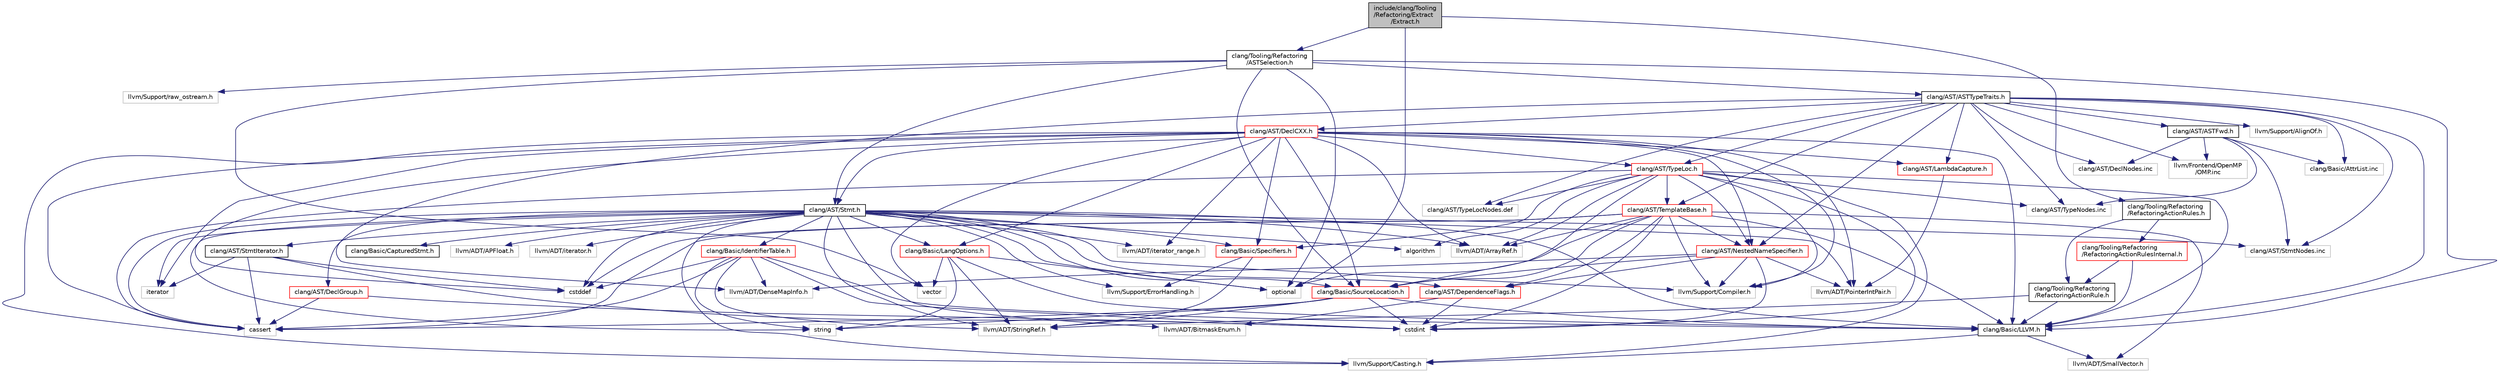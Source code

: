 digraph "include/clang/Tooling/Refactoring/Extract/Extract.h"
{
 // LATEX_PDF_SIZE
  bgcolor="transparent";
  edge [fontname="Helvetica",fontsize="10",labelfontname="Helvetica",labelfontsize="10"];
  node [fontname="Helvetica",fontsize="10",shape=record];
  Node1 [label="include/clang/Tooling\l/Refactoring/Extract\l/Extract.h",height=0.2,width=0.4,color="black", fillcolor="grey75", style="filled", fontcolor="black",tooltip=" "];
  Node1 -> Node2 [color="midnightblue",fontsize="10",style="solid",fontname="Helvetica"];
  Node2 [label="clang/Tooling/Refactoring\l/ASTSelection.h",height=0.2,width=0.4,color="black",URL="$ASTSelection_8h.html",tooltip=" "];
  Node2 -> Node3 [color="midnightblue",fontsize="10",style="solid",fontname="Helvetica"];
  Node3 [label="clang/AST/ASTTypeTraits.h",height=0.2,width=0.4,color="black",URL="$ASTTypeTraits_8h.html",tooltip=" "];
  Node3 -> Node4 [color="midnightblue",fontsize="10",style="solid",fontname="Helvetica"];
  Node4 [label="clang/AST/ASTFwd.h",height=0.2,width=0.4,color="black",URL="$ASTFwd_8h.html",tooltip=" "];
  Node4 -> Node5 [color="midnightblue",fontsize="10",style="solid",fontname="Helvetica"];
  Node5 [label="clang/AST/DeclNodes.inc",height=0.2,width=0.4,color="grey75",tooltip=" "];
  Node4 -> Node6 [color="midnightblue",fontsize="10",style="solid",fontname="Helvetica"];
  Node6 [label="clang/AST/StmtNodes.inc",height=0.2,width=0.4,color="grey75",tooltip=" "];
  Node4 -> Node7 [color="midnightblue",fontsize="10",style="solid",fontname="Helvetica"];
  Node7 [label="clang/AST/TypeNodes.inc",height=0.2,width=0.4,color="grey75",tooltip=" "];
  Node4 -> Node8 [color="midnightblue",fontsize="10",style="solid",fontname="Helvetica"];
  Node8 [label="llvm/Frontend/OpenMP\l/OMP.inc",height=0.2,width=0.4,color="grey75",tooltip=" "];
  Node4 -> Node9 [color="midnightblue",fontsize="10",style="solid",fontname="Helvetica"];
  Node9 [label="clang/Basic/AttrList.inc",height=0.2,width=0.4,color="grey75",tooltip=" "];
  Node3 -> Node10 [color="midnightblue",fontsize="10",style="solid",fontname="Helvetica"];
  Node10 [label="clang/AST/DeclCXX.h",height=0.2,width=0.4,color="red",URL="$DeclCXX_8h.html",tooltip=" "];
  Node10 -> Node137 [color="midnightblue",fontsize="10",style="solid",fontname="Helvetica"];
  Node137 [label="clang/AST/LambdaCapture.h",height=0.2,width=0.4,color="red",URL="$LambdaCapture_8h.html",tooltip=" "];
  Node137 -> Node15 [color="midnightblue",fontsize="10",style="solid",fontname="Helvetica"];
  Node15 [label="llvm/ADT/PointerIntPair.h",height=0.2,width=0.4,color="grey75",tooltip=" "];
  Node10 -> Node54 [color="midnightblue",fontsize="10",style="solid",fontname="Helvetica"];
  Node54 [label="clang/AST/NestedNameSpecifier.h",height=0.2,width=0.4,color="red",URL="$NestedNameSpecifier_8h.html",tooltip=" "];
  Node54 -> Node51 [color="midnightblue",fontsize="10",style="solid",fontname="Helvetica"];
  Node51 [label="clang/AST/DependenceFlags.h",height=0.2,width=0.4,color="red",URL="$DependenceFlags_8h.html",tooltip=" "];
  Node51 -> Node53 [color="midnightblue",fontsize="10",style="solid",fontname="Helvetica"];
  Node53 [label="llvm/ADT/BitmaskEnum.h",height=0.2,width=0.4,color="grey75",tooltip=" "];
  Node51 -> Node36 [color="midnightblue",fontsize="10",style="solid",fontname="Helvetica"];
  Node36 [label="cstdint",height=0.2,width=0.4,color="grey75",tooltip=" "];
  Node54 -> Node64 [color="midnightblue",fontsize="10",style="solid",fontname="Helvetica"];
  Node64 [label="clang/Basic/SourceLocation.h",height=0.2,width=0.4,color="red",URL="$SourceLocation_8h.html",tooltip=" "];
  Node64 -> Node31 [color="midnightblue",fontsize="10",style="solid",fontname="Helvetica"];
  Node31 [label="clang/Basic/LLVM.h",height=0.2,width=0.4,color="black",URL="$LLVM_8h.html",tooltip=" "];
  Node31 -> Node32 [color="midnightblue",fontsize="10",style="solid",fontname="Helvetica"];
  Node32 [label="llvm/Support/Casting.h",height=0.2,width=0.4,color="grey75",tooltip=" "];
  Node31 -> Node33 [color="midnightblue",fontsize="10",style="solid",fontname="Helvetica"];
  Node33 [label="llvm/ADT/SmallVector.h",height=0.2,width=0.4,color="grey75",tooltip=" "];
  Node64 -> Node25 [color="midnightblue",fontsize="10",style="solid",fontname="Helvetica"];
  Node25 [label="llvm/ADT/StringRef.h",height=0.2,width=0.4,color="grey75",tooltip=" "];
  Node64 -> Node17 [color="midnightblue",fontsize="10",style="solid",fontname="Helvetica"];
  Node17 [label="cassert",height=0.2,width=0.4,color="grey75",tooltip=" "];
  Node64 -> Node36 [color="midnightblue",fontsize="10",style="solid",fontname="Helvetica"];
  Node64 -> Node62 [color="midnightblue",fontsize="10",style="solid",fontname="Helvetica"];
  Node62 [label="string",height=0.2,width=0.4,color="grey75",tooltip=" "];
  Node54 -> Node71 [color="midnightblue",fontsize="10",style="solid",fontname="Helvetica"];
  Node71 [label="llvm/ADT/DenseMapInfo.h",height=0.2,width=0.4,color="grey75",tooltip=" "];
  Node54 -> Node15 [color="midnightblue",fontsize="10",style="solid",fontname="Helvetica"];
  Node54 -> Node67 [color="midnightblue",fontsize="10",style="solid",fontname="Helvetica"];
  Node67 [label="llvm/Support/Compiler.h",height=0.2,width=0.4,color="grey75",tooltip=" "];
  Node54 -> Node36 [color="midnightblue",fontsize="10",style="solid",fontname="Helvetica"];
  Node10 -> Node112 [color="midnightblue",fontsize="10",style="solid",fontname="Helvetica"];
  Node112 [label="clang/AST/Stmt.h",height=0.2,width=0.4,color="black",URL="$Stmt_8h.html",tooltip=" "];
  Node112 -> Node113 [color="midnightblue",fontsize="10",style="solid",fontname="Helvetica"];
  Node113 [label="clang/AST/DeclGroup.h",height=0.2,width=0.4,color="red",URL="$DeclGroup_8h.html",tooltip=" "];
  Node113 -> Node17 [color="midnightblue",fontsize="10",style="solid",fontname="Helvetica"];
  Node113 -> Node36 [color="midnightblue",fontsize="10",style="solid",fontname="Helvetica"];
  Node112 -> Node51 [color="midnightblue",fontsize="10",style="solid",fontname="Helvetica"];
  Node112 -> Node114 [color="midnightblue",fontsize="10",style="solid",fontname="Helvetica"];
  Node114 [label="clang/AST/StmtIterator.h",height=0.2,width=0.4,color="black",URL="$StmtIterator_8h.html",tooltip=" "];
  Node114 -> Node17 [color="midnightblue",fontsize="10",style="solid",fontname="Helvetica"];
  Node114 -> Node14 [color="midnightblue",fontsize="10",style="solid",fontname="Helvetica"];
  Node14 [label="cstddef",height=0.2,width=0.4,color="grey75",tooltip=" "];
  Node114 -> Node36 [color="midnightblue",fontsize="10",style="solid",fontname="Helvetica"];
  Node114 -> Node19 [color="midnightblue",fontsize="10",style="solid",fontname="Helvetica"];
  Node19 [label="iterator",height=0.2,width=0.4,color="grey75",tooltip=" "];
  Node112 -> Node115 [color="midnightblue",fontsize="10",style="solid",fontname="Helvetica"];
  Node115 [label="clang/Basic/CapturedStmt.h",height=0.2,width=0.4,color="black",URL="$CapturedStmt_8h.html",tooltip=" "];
  Node112 -> Node90 [color="midnightblue",fontsize="10",style="solid",fontname="Helvetica"];
  Node90 [label="clang/Basic/IdentifierTable.h",height=0.2,width=0.4,color="red",URL="$IdentifierTable_8h.html",tooltip=" "];
  Node90 -> Node31 [color="midnightblue",fontsize="10",style="solid",fontname="Helvetica"];
  Node90 -> Node71 [color="midnightblue",fontsize="10",style="solid",fontname="Helvetica"];
  Node90 -> Node25 [color="midnightblue",fontsize="10",style="solid",fontname="Helvetica"];
  Node90 -> Node17 [color="midnightblue",fontsize="10",style="solid",fontname="Helvetica"];
  Node90 -> Node14 [color="midnightblue",fontsize="10",style="solid",fontname="Helvetica"];
  Node90 -> Node36 [color="midnightblue",fontsize="10",style="solid",fontname="Helvetica"];
  Node90 -> Node62 [color="midnightblue",fontsize="10",style="solid",fontname="Helvetica"];
  Node112 -> Node31 [color="midnightblue",fontsize="10",style="solid",fontname="Helvetica"];
  Node112 -> Node116 [color="midnightblue",fontsize="10",style="solid",fontname="Helvetica"];
  Node116 [label="clang/Basic/LangOptions.h",height=0.2,width=0.4,color="red",URL="$LangOptions_8h.html",tooltip=" "];
  Node116 -> Node31 [color="midnightblue",fontsize="10",style="solid",fontname="Helvetica"];
  Node116 -> Node25 [color="midnightblue",fontsize="10",style="solid",fontname="Helvetica"];
  Node116 -> Node58 [color="midnightblue",fontsize="10",style="solid",fontname="Helvetica"];
  Node58 [label="optional",height=0.2,width=0.4,color="grey75",tooltip=" "];
  Node116 -> Node62 [color="midnightblue",fontsize="10",style="solid",fontname="Helvetica"];
  Node116 -> Node59 [color="midnightblue",fontsize="10",style="solid",fontname="Helvetica"];
  Node59 [label="vector",height=0.2,width=0.4,color="grey75",tooltip=" "];
  Node112 -> Node64 [color="midnightblue",fontsize="10",style="solid",fontname="Helvetica"];
  Node112 -> Node24 [color="midnightblue",fontsize="10",style="solid",fontname="Helvetica"];
  Node24 [label="clang/Basic/Specifiers.h",height=0.2,width=0.4,color="red",URL="$Specifiers_8h.html",tooltip=" "];
  Node24 -> Node25 [color="midnightblue",fontsize="10",style="solid",fontname="Helvetica"];
  Node24 -> Node27 [color="midnightblue",fontsize="10",style="solid",fontname="Helvetica"];
  Node27 [label="llvm/Support/ErrorHandling.h",height=0.2,width=0.4,color="grey75",tooltip=" "];
  Node112 -> Node40 [color="midnightblue",fontsize="10",style="solid",fontname="Helvetica"];
  Node40 [label="llvm/ADT/APFloat.h",height=0.2,width=0.4,color="grey75",tooltip=" "];
  Node112 -> Node34 [color="midnightblue",fontsize="10",style="solid",fontname="Helvetica"];
  Node34 [label="llvm/ADT/ArrayRef.h",height=0.2,width=0.4,color="grey75",tooltip=" "];
  Node112 -> Node53 [color="midnightblue",fontsize="10",style="solid",fontname="Helvetica"];
  Node112 -> Node15 [color="midnightblue",fontsize="10",style="solid",fontname="Helvetica"];
  Node112 -> Node25 [color="midnightblue",fontsize="10",style="solid",fontname="Helvetica"];
  Node112 -> Node35 [color="midnightblue",fontsize="10",style="solid",fontname="Helvetica"];
  Node35 [label="llvm/ADT/iterator.h",height=0.2,width=0.4,color="grey75",tooltip=" "];
  Node112 -> Node66 [color="midnightblue",fontsize="10",style="solid",fontname="Helvetica"];
  Node66 [label="llvm/ADT/iterator_range.h",height=0.2,width=0.4,color="grey75",tooltip=" "];
  Node112 -> Node32 [color="midnightblue",fontsize="10",style="solid",fontname="Helvetica"];
  Node112 -> Node67 [color="midnightblue",fontsize="10",style="solid",fontname="Helvetica"];
  Node112 -> Node27 [color="midnightblue",fontsize="10",style="solid",fontname="Helvetica"];
  Node112 -> Node16 [color="midnightblue",fontsize="10",style="solid",fontname="Helvetica"];
  Node16 [label="algorithm",height=0.2,width=0.4,color="grey75",tooltip=" "];
  Node112 -> Node17 [color="midnightblue",fontsize="10",style="solid",fontname="Helvetica"];
  Node112 -> Node14 [color="midnightblue",fontsize="10",style="solid",fontname="Helvetica"];
  Node112 -> Node19 [color="midnightblue",fontsize="10",style="solid",fontname="Helvetica"];
  Node112 -> Node58 [color="midnightblue",fontsize="10",style="solid",fontname="Helvetica"];
  Node112 -> Node62 [color="midnightblue",fontsize="10",style="solid",fontname="Helvetica"];
  Node112 -> Node6 [color="midnightblue",fontsize="10",style="solid",fontname="Helvetica"];
  Node10 -> Node139 [color="midnightblue",fontsize="10",style="solid",fontname="Helvetica"];
  Node139 [label="clang/AST/TypeLoc.h",height=0.2,width=0.4,color="red",URL="$TypeLoc_8h.html",tooltip=" "];
  Node139 -> Node54 [color="midnightblue",fontsize="10",style="solid",fontname="Helvetica"];
  Node139 -> Node131 [color="midnightblue",fontsize="10",style="solid",fontname="Helvetica"];
  Node131 [label="clang/AST/TemplateBase.h",height=0.2,width=0.4,color="red",URL="$TemplateBase_8h.html",tooltip=" "];
  Node131 -> Node51 [color="midnightblue",fontsize="10",style="solid",fontname="Helvetica"];
  Node131 -> Node54 [color="midnightblue",fontsize="10",style="solid",fontname="Helvetica"];
  Node131 -> Node31 [color="midnightblue",fontsize="10",style="solid",fontname="Helvetica"];
  Node131 -> Node64 [color="midnightblue",fontsize="10",style="solid",fontname="Helvetica"];
  Node131 -> Node34 [color="midnightblue",fontsize="10",style="solid",fontname="Helvetica"];
  Node131 -> Node33 [color="midnightblue",fontsize="10",style="solid",fontname="Helvetica"];
  Node131 -> Node67 [color="midnightblue",fontsize="10",style="solid",fontname="Helvetica"];
  Node131 -> Node17 [color="midnightblue",fontsize="10",style="solid",fontname="Helvetica"];
  Node131 -> Node14 [color="midnightblue",fontsize="10",style="solid",fontname="Helvetica"];
  Node131 -> Node36 [color="midnightblue",fontsize="10",style="solid",fontname="Helvetica"];
  Node131 -> Node58 [color="midnightblue",fontsize="10",style="solid",fontname="Helvetica"];
  Node139 -> Node31 [color="midnightblue",fontsize="10",style="solid",fontname="Helvetica"];
  Node139 -> Node64 [color="midnightblue",fontsize="10",style="solid",fontname="Helvetica"];
  Node139 -> Node24 [color="midnightblue",fontsize="10",style="solid",fontname="Helvetica"];
  Node139 -> Node34 [color="midnightblue",fontsize="10",style="solid",fontname="Helvetica"];
  Node139 -> Node32 [color="midnightblue",fontsize="10",style="solid",fontname="Helvetica"];
  Node139 -> Node67 [color="midnightblue",fontsize="10",style="solid",fontname="Helvetica"];
  Node139 -> Node16 [color="midnightblue",fontsize="10",style="solid",fontname="Helvetica"];
  Node139 -> Node17 [color="midnightblue",fontsize="10",style="solid",fontname="Helvetica"];
  Node139 -> Node36 [color="midnightblue",fontsize="10",style="solid",fontname="Helvetica"];
  Node139 -> Node140 [color="midnightblue",fontsize="10",style="solid",fontname="Helvetica"];
  Node140 [label="clang/AST/TypeLocNodes.def",height=0.2,width=0.4,color="grey75",tooltip=" "];
  Node139 -> Node7 [color="midnightblue",fontsize="10",style="solid",fontname="Helvetica"];
  Node10 -> Node31 [color="midnightblue",fontsize="10",style="solid",fontname="Helvetica"];
  Node10 -> Node116 [color="midnightblue",fontsize="10",style="solid",fontname="Helvetica"];
  Node10 -> Node64 [color="midnightblue",fontsize="10",style="solid",fontname="Helvetica"];
  Node10 -> Node24 [color="midnightblue",fontsize="10",style="solid",fontname="Helvetica"];
  Node10 -> Node34 [color="midnightblue",fontsize="10",style="solid",fontname="Helvetica"];
  Node10 -> Node15 [color="midnightblue",fontsize="10",style="solid",fontname="Helvetica"];
  Node10 -> Node66 [color="midnightblue",fontsize="10",style="solid",fontname="Helvetica"];
  Node10 -> Node32 [color="midnightblue",fontsize="10",style="solid",fontname="Helvetica"];
  Node10 -> Node67 [color="midnightblue",fontsize="10",style="solid",fontname="Helvetica"];
  Node10 -> Node17 [color="midnightblue",fontsize="10",style="solid",fontname="Helvetica"];
  Node10 -> Node14 [color="midnightblue",fontsize="10",style="solid",fontname="Helvetica"];
  Node10 -> Node19 [color="midnightblue",fontsize="10",style="solid",fontname="Helvetica"];
  Node10 -> Node59 [color="midnightblue",fontsize="10",style="solid",fontname="Helvetica"];
  Node3 -> Node137 [color="midnightblue",fontsize="10",style="solid",fontname="Helvetica"];
  Node3 -> Node54 [color="midnightblue",fontsize="10",style="solid",fontname="Helvetica"];
  Node3 -> Node131 [color="midnightblue",fontsize="10",style="solid",fontname="Helvetica"];
  Node3 -> Node139 [color="midnightblue",fontsize="10",style="solid",fontname="Helvetica"];
  Node3 -> Node31 [color="midnightblue",fontsize="10",style="solid",fontname="Helvetica"];
  Node3 -> Node71 [color="midnightblue",fontsize="10",style="solid",fontname="Helvetica"];
  Node3 -> Node44 [color="midnightblue",fontsize="10",style="solid",fontname="Helvetica"];
  Node44 [label="llvm/Support/AlignOf.h",height=0.2,width=0.4,color="grey75",tooltip=" "];
  Node3 -> Node140 [color="midnightblue",fontsize="10",style="solid",fontname="Helvetica"];
  Node3 -> Node5 [color="midnightblue",fontsize="10",style="solid",fontname="Helvetica"];
  Node3 -> Node6 [color="midnightblue",fontsize="10",style="solid",fontname="Helvetica"];
  Node3 -> Node7 [color="midnightblue",fontsize="10",style="solid",fontname="Helvetica"];
  Node3 -> Node8 [color="midnightblue",fontsize="10",style="solid",fontname="Helvetica"];
  Node3 -> Node9 [color="midnightblue",fontsize="10",style="solid",fontname="Helvetica"];
  Node2 -> Node112 [color="midnightblue",fontsize="10",style="solid",fontname="Helvetica"];
  Node2 -> Node31 [color="midnightblue",fontsize="10",style="solid",fontname="Helvetica"];
  Node2 -> Node64 [color="midnightblue",fontsize="10",style="solid",fontname="Helvetica"];
  Node2 -> Node47 [color="midnightblue",fontsize="10",style="solid",fontname="Helvetica"];
  Node47 [label="llvm/Support/raw_ostream.h",height=0.2,width=0.4,color="grey75",tooltip=" "];
  Node2 -> Node58 [color="midnightblue",fontsize="10",style="solid",fontname="Helvetica"];
  Node2 -> Node59 [color="midnightblue",fontsize="10",style="solid",fontname="Helvetica"];
  Node1 -> Node143 [color="midnightblue",fontsize="10",style="solid",fontname="Helvetica"];
  Node143 [label="clang/Tooling/Refactoring\l/RefactoringActionRules.h",height=0.2,width=0.4,color="black",URL="$RefactoringActionRules_8h.html",tooltip=" "];
  Node143 -> Node144 [color="midnightblue",fontsize="10",style="solid",fontname="Helvetica"];
  Node144 [label="clang/Tooling/Refactoring\l/RefactoringActionRule.h",height=0.2,width=0.4,color="black",URL="$RefactoringActionRule_8h.html",tooltip=" "];
  Node144 -> Node31 [color="midnightblue",fontsize="10",style="solid",fontname="Helvetica"];
  Node144 -> Node25 [color="midnightblue",fontsize="10",style="solid",fontname="Helvetica"];
  Node143 -> Node145 [color="midnightblue",fontsize="10",style="solid",fontname="Helvetica"];
  Node145 [label="clang/Tooling/Refactoring\l/RefactoringActionRulesInternal.h",height=0.2,width=0.4,color="red",URL="$RefactoringActionRulesInternal_8h.html",tooltip=" "];
  Node145 -> Node31 [color="midnightblue",fontsize="10",style="solid",fontname="Helvetica"];
  Node145 -> Node144 [color="midnightblue",fontsize="10",style="solid",fontname="Helvetica"];
  Node1 -> Node58 [color="midnightblue",fontsize="10",style="solid",fontname="Helvetica"];
}
